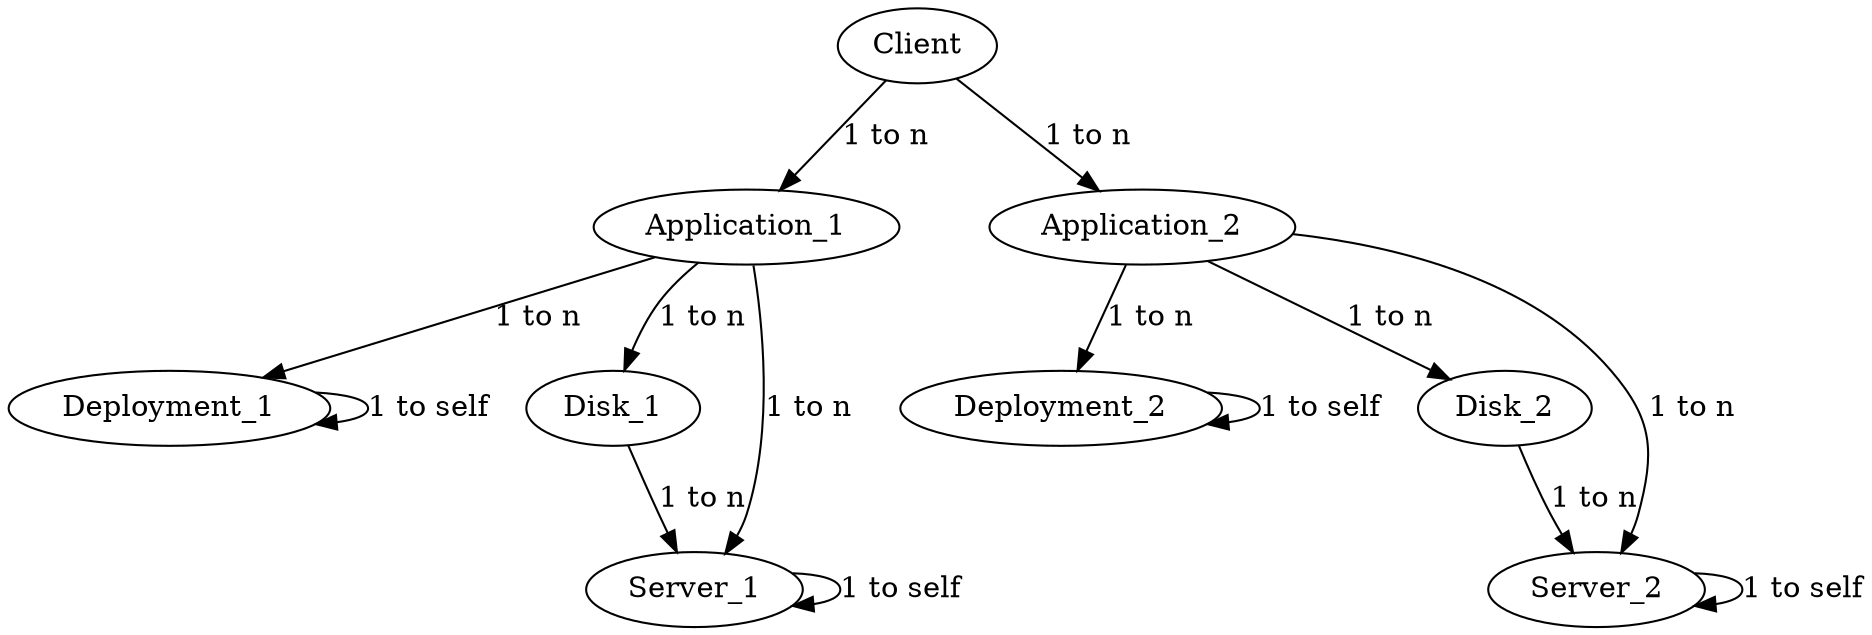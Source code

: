 digraph "" {
	node [label="\N"];
	C	[func=one,
		instances=1,
		label=Client];
	APP_1	[func="one(DB_1) & one(DP_1)",
		instances=4,
		label=Application_1];
	C -> APP_1	[label="1 to n"];
	APP_2	[func="one(DB_2) & one(DP_2)",
		instances=4,
		label=Application_2];
	C -> APP_2	[label="1 to n"];
	DP_1	[func=copy,
		instances=1,
		label=Deployment_1];
	DP_1 -> DP_1	[label="1 to self"];
	DP_2	[func=copy,
		instances=1,
		label=Deployment_2];
	DP_2 -> DP_2	[label="1 to self"];
	APP_1 -> DP_1	[label="1 to n"];
	DB_1	[func=one,
		instances=2,
		label=Disk_1];
	APP_1 -> DB_1	[label="1 to n"];
	S_1	[func=copy,
		instances=6,
		label=Server_1];
	APP_1 -> S_1	[label="1 to n"];
	APP_2 -> DP_2	[label="1 to n"];
	DB_2	[func=one,
		instances=2,
		label=Disk_2];
	APP_2 -> DB_2	[label="1 to n"];
	S_2	[func=copy,
		instances=6,
		label=Server_2];
	APP_2 -> S_2	[label="1 to n"];
	DB_1 -> S_1	[label="1 to n"];
	DB_2 -> S_2	[label="1 to n"];
	S_1 -> S_1	[label="1 to self"];
	S_2 -> S_2	[label="1 to self"];
}

